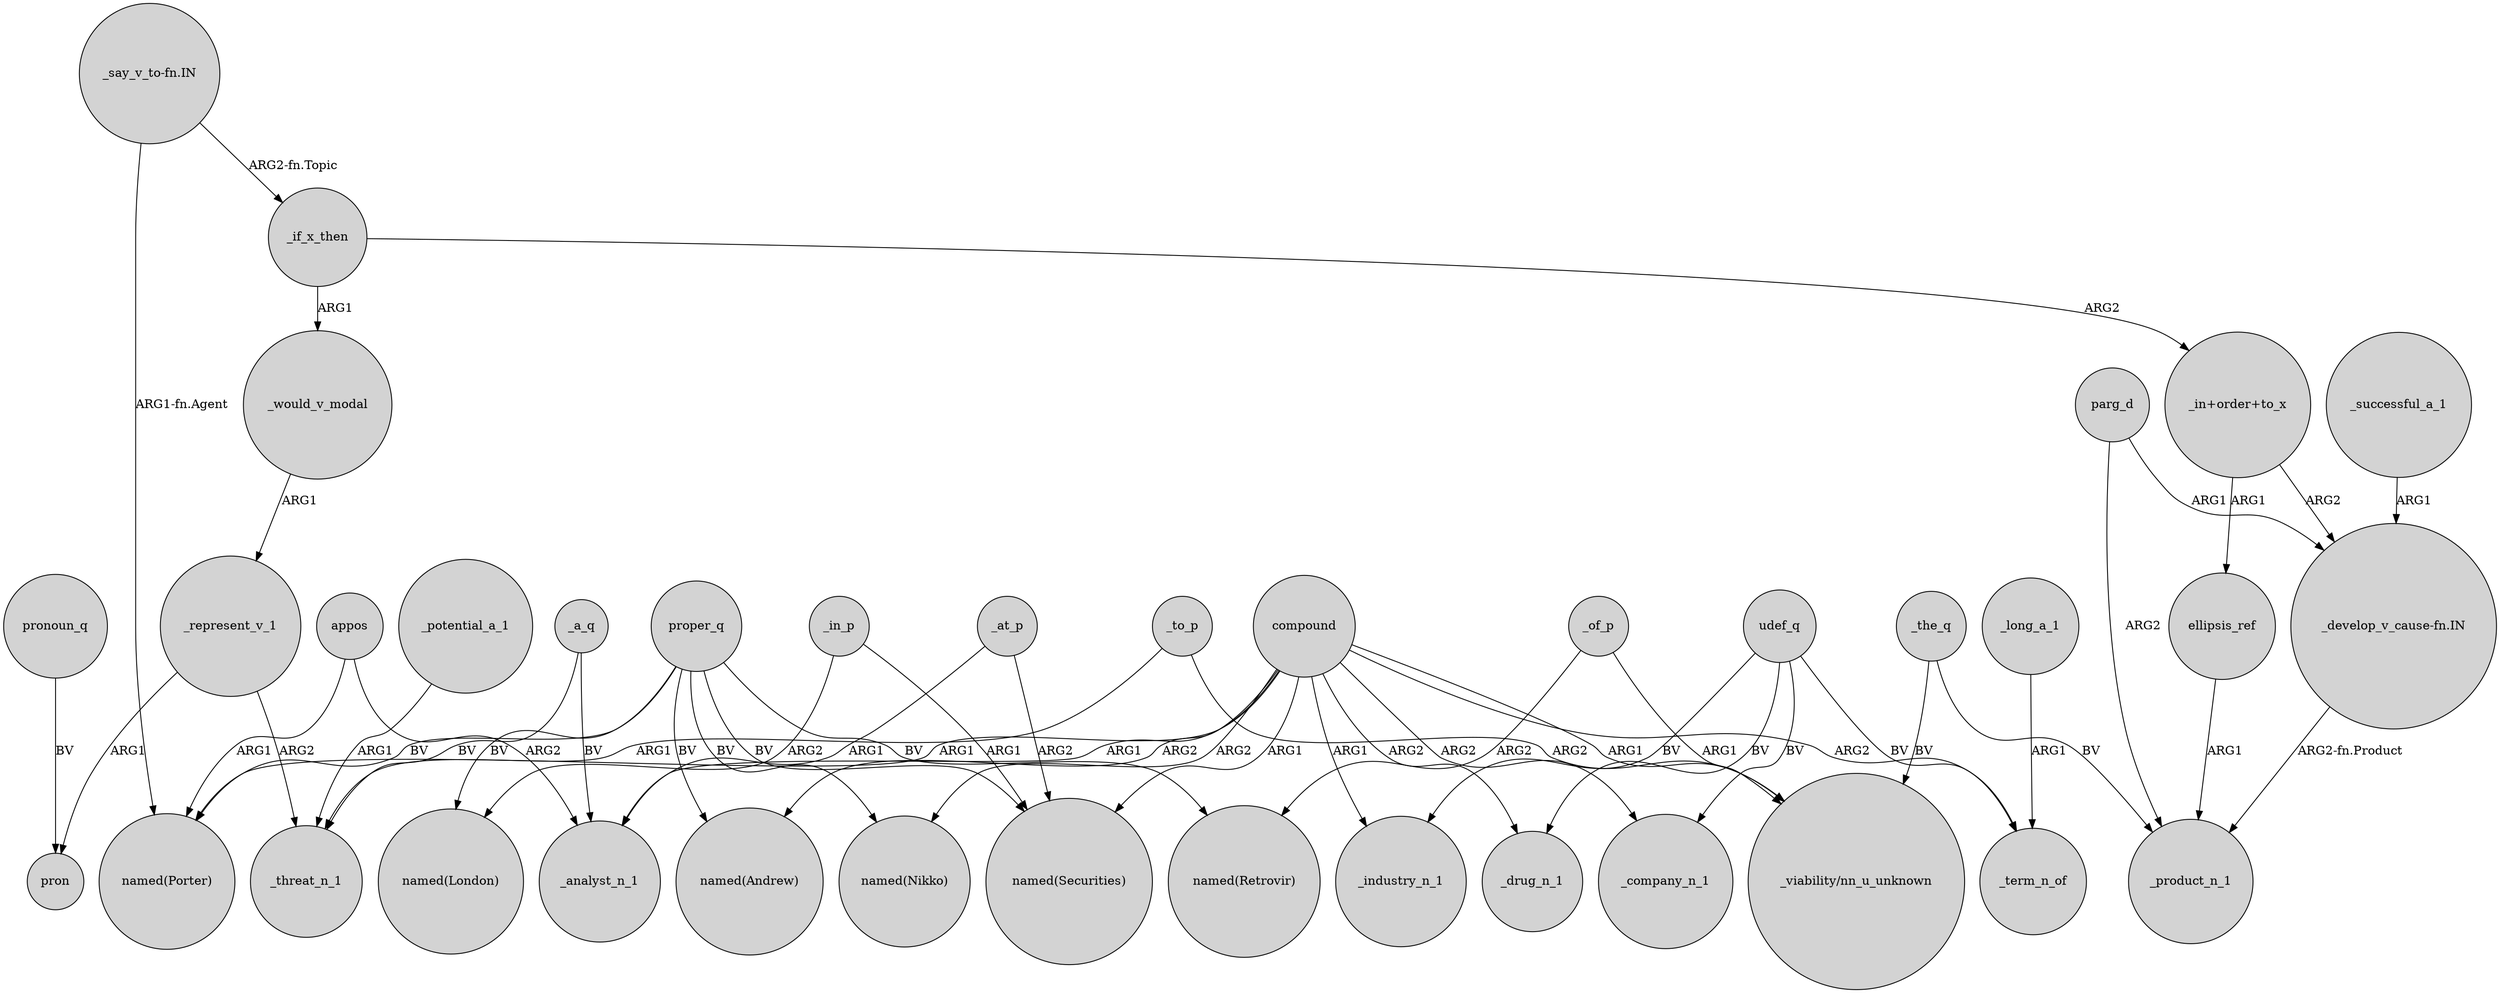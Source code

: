 digraph {
	node [shape=circle style=filled]
	proper_q -> "named(Porter)" [label=BV]
	parg_d -> _product_n_1 [label=ARG2]
	_represent_v_1 -> pron [label=ARG1]
	"_say_v_to-fn.IN" -> _if_x_then [label="ARG2-fn.Topic"]
	_potential_a_1 -> _threat_n_1 [label=ARG1]
	_at_p -> "named(Securities)" [label=ARG2]
	compound -> _term_n_of [label=ARG2]
	_in_p -> "named(London)" [label=ARG2]
	_of_p -> "named(Retrovir)" [label=ARG2]
	_a_q -> _threat_n_1 [label=BV]
	compound -> _company_n_1 [label=ARG2]
	compound -> "_viability/nn_u_unknown" [label=ARG1]
	"_develop_v_cause-fn.IN" -> _product_n_1 [label="ARG2-fn.Product"]
	compound -> _industry_n_1 [label=ARG1]
	compound -> "named(Andrew)" [label=ARG2]
	compound -> "named(Nikko)" [label=ARG2]
	"_say_v_to-fn.IN" -> "named(Porter)" [label="ARG1-fn.Agent"]
	_to_p -> "_viability/nn_u_unknown" [label=ARG2]
	_of_p -> "_viability/nn_u_unknown" [label=ARG1]
	_would_v_modal -> _represent_v_1 [label=ARG1]
	_to_p -> _threat_n_1 [label=ARG1]
	proper_q -> "named(Andrew)" [label=BV]
	udef_q -> _drug_n_1 [label=BV]
	_represent_v_1 -> _threat_n_1 [label=ARG2]
	_at_p -> _analyst_n_1 [label=ARG1]
	proper_q -> "named(Nikko)" [label=BV]
	pronoun_q -> pron [label=BV]
	appos -> _analyst_n_1 [label=ARG2]
	"_in+order+to_x" -> "_develop_v_cause-fn.IN" [label=ARG2]
	compound -> "named(Porter)" [label=ARG1]
	appos -> "named(Porter)" [label=ARG1]
	compound -> _drug_n_1 [label=ARG2]
	ellipsis_ref -> _product_n_1 [label=ARG1]
	parg_d -> "_develop_v_cause-fn.IN" [label=ARG1]
	udef_q -> _term_n_of [label=BV]
	proper_q -> "named(Securities)" [label=BV]
	"_in+order+to_x" -> ellipsis_ref [label=ARG1]
	udef_q -> _industry_n_1 [label=BV]
	proper_q -> "named(London)" [label=BV]
	_the_q -> _product_n_1 [label=BV]
	_if_x_then -> _would_v_modal [label=ARG1]
	_a_q -> _analyst_n_1 [label=BV]
	_successful_a_1 -> "_develop_v_cause-fn.IN" [label=ARG1]
	proper_q -> "named(Retrovir)" [label=BV]
	udef_q -> _company_n_1 [label=BV]
	compound -> "named(Securities)" [label=ARG1]
	_long_a_1 -> _term_n_of [label=ARG1]
	_if_x_then -> "_in+order+to_x" [label=ARG2]
	_the_q -> "_viability/nn_u_unknown" [label=BV]
	_in_p -> "named(Securities)" [label=ARG1]
	compound -> _analyst_n_1 [label=ARG1]
}
